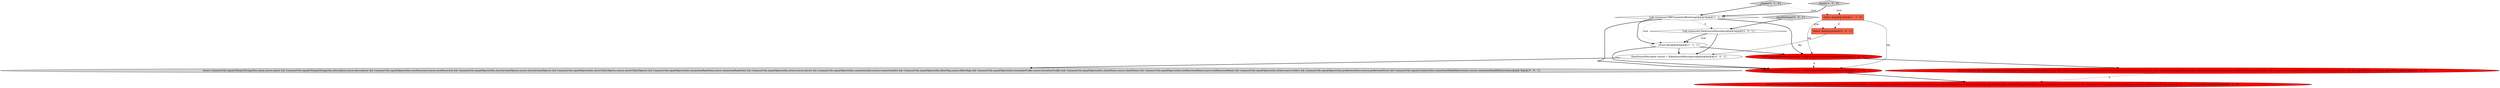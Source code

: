 digraph {
5 [style = filled, label = "return false@@@4@@@['1', '1', '1']", fillcolor = white, shape = ellipse image = "AAA0AAABBB1BBB"];
13 [style = filled, label = "!(obj instanceof DataSourceDescriptor)@@@3@@@['0', '0', '1']", fillcolor = white, shape = diamond image = "AAA0AAABBB3BBB"];
10 [style = filled, label = "DataSourceDescriptor source = (DataSourceDescriptor)obj@@@6@@@['0', '0', '1']", fillcolor = white, shape = ellipse image = "AAA0AAABBB3BBB"];
11 [style = filled, label = "equalSettings['0', '0', '1']", fillcolor = lightgray, shape = diamond image = "AAA0AAABBB3BBB"];
6 [style = filled, label = "return CommonUtils.equalObjects(this.defaultCatalogName,source.defaultCatalogName) && CommonUtils.equalObjects(this.defaultAutoCommit,source.defaultAutoCommit) && CommonUtils.equalObjects(this.defaultTransactionIsolation,source.defaultTransactionIsolation) && CommonUtils.equalObjects(this.initQueries,source.initQueries) && this.ignoreErrors == source.ignoreErrors@@@7@@@['0', '1', '0']", fillcolor = red, shape = ellipse image = "AAA1AAABBB2BBB"];
8 [style = filled, label = "equals['0', '1', '0']", fillcolor = lightgray, shape = diamond image = "AAA0AAABBB2BBB"];
0 [style = filled, label = "return CommonUtils.equalObjects(this.defaultObjectName,source.defaultObjectName) && CommonUtils.equalObjects(this.defaultAutoCommit,source.defaultAutoCommit) && CommonUtils.equalObjects(this.defaultTransactionIsolation,source.defaultTransactionIsolation) && CommonUtils.equalObjects(this.initQueries,source.initQueries) && this.ignoreErrors == source.ignoreErrors@@@7@@@['1', '0', '0']", fillcolor = red, shape = ellipse image = "AAA1AAABBB1BBB"];
9 [style = filled, label = "return CommonUtils.equalOrEmptyStrings(this.name,source.name) && CommonUtils.equalOrEmptyStrings(this.description,source.description) && CommonUtils.equalObjects(this.savePassword,source.savePassword) && CommonUtils.equalObjects(this.showSystemObjects,source.showSystemObjects) && CommonUtils.equalObjects(this.showUtilityObjects,source.showUtilityObjects) && CommonUtils.equalObjects(this.connectionReadOnly,source.connectionReadOnly) && CommonUtils.equalObjects(this.driver,source.driver) && CommonUtils.equalObjects(this.connectionInfo,source.connectionInfo) && CommonUtils.equalObjects(this.filterMap,source.filterMap) && CommonUtils.equalObjects(this.formatterProfile,source.formatterProfile) && CommonUtils.equalObjects(this.clientHome,source.clientHome) && CommonUtils.equalObjects(this.lockPasswordHash,source.lockPasswordHash) && CommonUtils.equalObjects(this.folder,source.folder) && CommonUtils.equalObjects(this.preferenceStore,source.preferenceStore) && CommonUtils.equalsContents(this.connectionModifyRestrictions,source.connectionModifyRestrictions)@@@7@@@['0', '0', '1']", fillcolor = lightgray, shape = ellipse image = "AAA0AAABBB3BBB"];
4 [style = filled, label = "equals['1', '0', '0']", fillcolor = lightgray, shape = diamond image = "AAA0AAABBB1BBB"];
2 [style = filled, label = "DBPConnectionBootstrap source = (DBPConnectionBootstrap)obj@@@6@@@['1', '0', '0']", fillcolor = red, shape = ellipse image = "AAA1AAABBB1BBB"];
7 [style = filled, label = "DBPConnectionBootstrap source = (DBPConnectionBootstrap)obj@@@6@@@['0', '1', '0']", fillcolor = red, shape = ellipse image = "AAA1AAABBB2BBB"];
3 [style = filled, label = "Object obj@@@2@@@['1', '1', '0']", fillcolor = tomato, shape = box image = "AAA0AAABBB1BBB"];
12 [style = filled, label = "Object obj@@@2@@@['0', '0', '1']", fillcolor = tomato, shape = box image = "AAA0AAABBB3BBB"];
1 [style = filled, label = "!(obj instanceof DBPConnectionBootstrap)@@@3@@@['1', '1', '0']", fillcolor = white, shape = diamond image = "AAA0AAABBB1BBB"];
1->5 [style = bold, label=""];
13->10 [style = bold, label=""];
5->10 [style = bold, label=""];
11->12 [style = dotted, label="true"];
0->6 [style = dashed, label="0"];
13->5 [style = dotted, label="true"];
2->7 [style = dashed, label="0"];
1->7 [style = bold, label=""];
8->3 [style = dotted, label="true"];
1->13 [style = dashed, label="0"];
8->1 [style = bold, label=""];
5->2 [style = bold, label=""];
2->0 [style = bold, label=""];
4->3 [style = dotted, label="true"];
3->12 [style = dashed, label="0"];
3->7 [style = solid, label="obj"];
11->13 [style = bold, label=""];
7->6 [style = bold, label=""];
12->10 [style = solid, label="obj"];
13->5 [style = bold, label=""];
3->2 [style = solid, label="obj"];
5->7 [style = bold, label=""];
1->2 [style = bold, label=""];
4->1 [style = bold, label=""];
10->9 [style = bold, label=""];
1->5 [style = dotted, label="true"];
}
